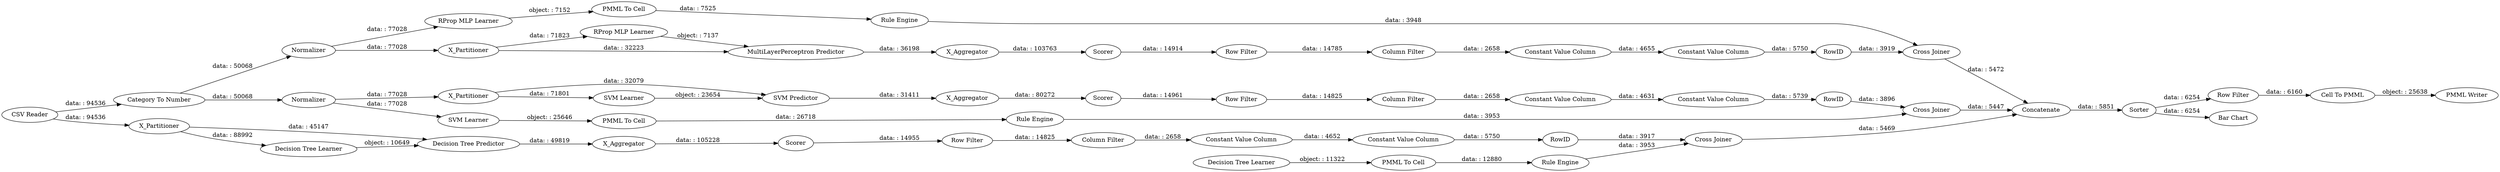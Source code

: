 digraph {
	"3561960049711399592_294" [label="Column Filter"]
	"-2596551578739783441_38" [label="Cross Joiner"]
	"3561960049711399592_293" [label=RowID]
	"1955255128387537459_9" [label="Row Filter"]
	"1955255128387537459_293" [label=RowID]
	"6997942714414866332_2" [label=X_Partitioner]
	"2875262538685113076_60" [label=Concatenate]
	"-2596551578739783441_31" [label="RProp MLP Learner"]
	"-2596551578739783441_32" [label="MultiLayerPerceptron Predictor"]
	"1955255128387537459_294" [label="Column Filter"]
	"6558944269726303547_33" [label="Decision Tree Learner"]
	"2875262538685113076_58" [label="Category To Number"]
	"2875262538685113076_61" [label="PMML Writer"]
	"-2360179339930253558_35" [label="RProp MLP Learner"]
	"1600234442861024845_32" [label="Decision Tree Predictor"]
	"2875262538685113076_52" [label=Sorter]
	"1088923718185847563_294" [label="Column Filter"]
	"3561960049711399592_290" [label="Constant Value Column"]
	"1088923718185847563_293" [label=RowID]
	"6997942714414866332_32" [label="SVM Predictor"]
	"-2596551578739783441_39" [label=Normalizer]
	"-2360179339930253558_22" [label="PMML To Cell"]
	"1600234442861024845_31" [label="Decision Tree Learner"]
	"3561960049711399592_9" [label="Row Filter"]
	"-2360179339930253558_34" [label="Rule Engine"]
	"6558944269726303547_34" [label="Rule Engine"]
	"6997942714414866332_7" [label=X_Aggregator]
	"2875262538685113076_53" [label="Row Filter"]
	"1088923718185847563_292" [label="Constant Value Column"]
	"6997942714414866332_31" [label="SVM Learner"]
	"-2596551578739783441_7" [label=X_Aggregator]
	"-2596551578739783441_2" [label=X_Partitioner]
	"1955255128387537459_292" [label="Constant Value Column"]
	"-5010717410208368289_35" [label="Rule Engine"]
	"6997942714414866332_41" [label=Scorer]
	"6558944269726303547_28" [label="PMML To Cell"]
	"2875262538685113076_54" [label="Cell To PMML"]
	"1600234442861024845_38" [label="Cross Joiner"]
	"3561960049711399592_292" [label="Constant Value Column"]
	"6997942714414866332_39" [label="Cross Joiner"]
	"1088923718185847563_290" [label="Constant Value Column"]
	"1600234442861024845_7" [label=X_Aggregator]
	"-2596551578739783441_40" [label=Scorer]
	"1955255128387537459_290" [label="Constant Value Column"]
	"-5010717410208368289_33" [label="SVM Learner"]
	"1088923718185847563_9" [label="Row Filter"]
	"2875262538685113076_59" [label="Bar Chart"]
	"6997942714414866332_40" [label=Normalizer]
	"-5010717410208368289_34" [label="PMML To Cell"]
	"2875262538685113076_62" [label="CSV Reader"]
	"1600234442861024845_2" [label=X_Partitioner]
	"1600234442861024845_39" [label=Scorer]
	"1600234442861024845_38" -> "2875262538685113076_60" [label="data: : 5469"]
	"2875262538685113076_58" -> "6997942714414866332_40" [label="data: : 50068"]
	"6558944269726303547_34" -> "1600234442861024845_38" [label="data: : 3953"]
	"-2360179339930253558_22" -> "-2360179339930253558_34" [label="data: : 7525"]
	"1955255128387537459_9" -> "1955255128387537459_294" [label="data: : 14825"]
	"2875262538685113076_52" -> "2875262538685113076_59" [label="data: : 6254"]
	"2875262538685113076_52" -> "2875262538685113076_53" [label="data: : 6254"]
	"2875262538685113076_53" -> "2875262538685113076_54" [label="data: : 6160"]
	"6997942714414866332_31" -> "6997942714414866332_32" [label="object: : 23654"]
	"1088923718185847563_294" -> "1088923718185847563_290" [label="data: : 2658"]
	"-2596551578739783441_7" -> "-2596551578739783441_40" [label="data: : 103763"]
	"-2596551578739783441_2" -> "-2596551578739783441_32" [label="data: : 32223"]
	"2875262538685113076_60" -> "2875262538685113076_52" [label="data: : 5851"]
	"1955255128387537459_292" -> "1955255128387537459_293" [label="data: : 5750"]
	"3561960049711399592_294" -> "3561960049711399592_290" [label="data: : 2658"]
	"6997942714414866332_40" -> "-5010717410208368289_33" [label="data: : 77028"]
	"3561960049711399592_292" -> "3561960049711399592_293" [label="data: : 5739"]
	"1955255128387537459_294" -> "1955255128387537459_290" [label="data: : 2658"]
	"-2596551578739783441_39" -> "-2596551578739783441_2" [label="data: : 77028"]
	"-2596551578739783441_38" -> "2875262538685113076_60" [label="data: : 5472"]
	"6997942714414866332_41" -> "3561960049711399592_9" [label="data: : 14961"]
	"1088923718185847563_293" -> "-2596551578739783441_38" [label="data: : 3919"]
	"1088923718185847563_290" -> "1088923718185847563_292" [label="data: : 4655"]
	"1600234442861024845_2" -> "1600234442861024845_31" [label="data: : 88992"]
	"-2596551578739783441_39" -> "-2360179339930253558_35" [label="data: : 77028"]
	"3561960049711399592_9" -> "3561960049711399592_294" [label="data: : 14825"]
	"6997942714414866332_32" -> "6997942714414866332_7" [label="data: : 31411"]
	"6558944269726303547_28" -> "6558944269726303547_34" [label="data: : 12880"]
	"6558944269726303547_33" -> "6558944269726303547_28" [label="object: : 11322"]
	"1600234442861024845_2" -> "1600234442861024845_32" [label="data: : 45147"]
	"2875262538685113076_54" -> "2875262538685113076_61" [label="object: : 25638"]
	"6997942714414866332_2" -> "6997942714414866332_31" [label="data: : 71801"]
	"1600234442861024845_31" -> "1600234442861024845_32" [label="object: : 10649"]
	"-5010717410208368289_33" -> "-5010717410208368289_34" [label="object: : 25646"]
	"6997942714414866332_40" -> "6997942714414866332_2" [label="data: : 77028"]
	"1955255128387537459_293" -> "1600234442861024845_38" [label="data: : 3917"]
	"1955255128387537459_290" -> "1955255128387537459_292" [label="data: : 4652"]
	"1088923718185847563_9" -> "1088923718185847563_294" [label="data: : 14785"]
	"-2596551578739783441_40" -> "1088923718185847563_9" [label="data: : 14914"]
	"-2596551578739783441_2" -> "-2596551578739783441_31" [label="data: : 71823"]
	"-2596551578739783441_31" -> "-2596551578739783441_32" [label="object: : 7137"]
	"6997942714414866332_7" -> "6997942714414866332_41" [label="data: : 80272"]
	"-5010717410208368289_34" -> "-5010717410208368289_35" [label="data: : 26718"]
	"-2360179339930253558_35" -> "-2360179339930253558_22" [label="object: : 7152"]
	"1088923718185847563_292" -> "1088923718185847563_293" [label="data: : 5750"]
	"1600234442861024845_7" -> "1600234442861024845_39" [label="data: : 105228"]
	"3561960049711399592_293" -> "6997942714414866332_39" [label="data: : 3896"]
	"1600234442861024845_32" -> "1600234442861024845_7" [label="data: : 49819"]
	"6997942714414866332_39" -> "2875262538685113076_60" [label="data: : 5447"]
	"-2360179339930253558_34" -> "-2596551578739783441_38" [label="data: : 3948"]
	"2875262538685113076_62" -> "1600234442861024845_2" [label="data: : 94536"]
	"1600234442861024845_39" -> "1955255128387537459_9" [label="data: : 14955"]
	"3561960049711399592_290" -> "3561960049711399592_292" [label="data: : 4631"]
	"2875262538685113076_62" -> "2875262538685113076_58" [label="data: : 94536"]
	"2875262538685113076_58" -> "-2596551578739783441_39" [label="data: : 50068"]
	"-2596551578739783441_32" -> "-2596551578739783441_7" [label="data: : 36198"]
	"6997942714414866332_2" -> "6997942714414866332_32" [label="data: : 32079"]
	"-5010717410208368289_35" -> "6997942714414866332_39" [label="data: : 3953"]
	rankdir=LR
}
